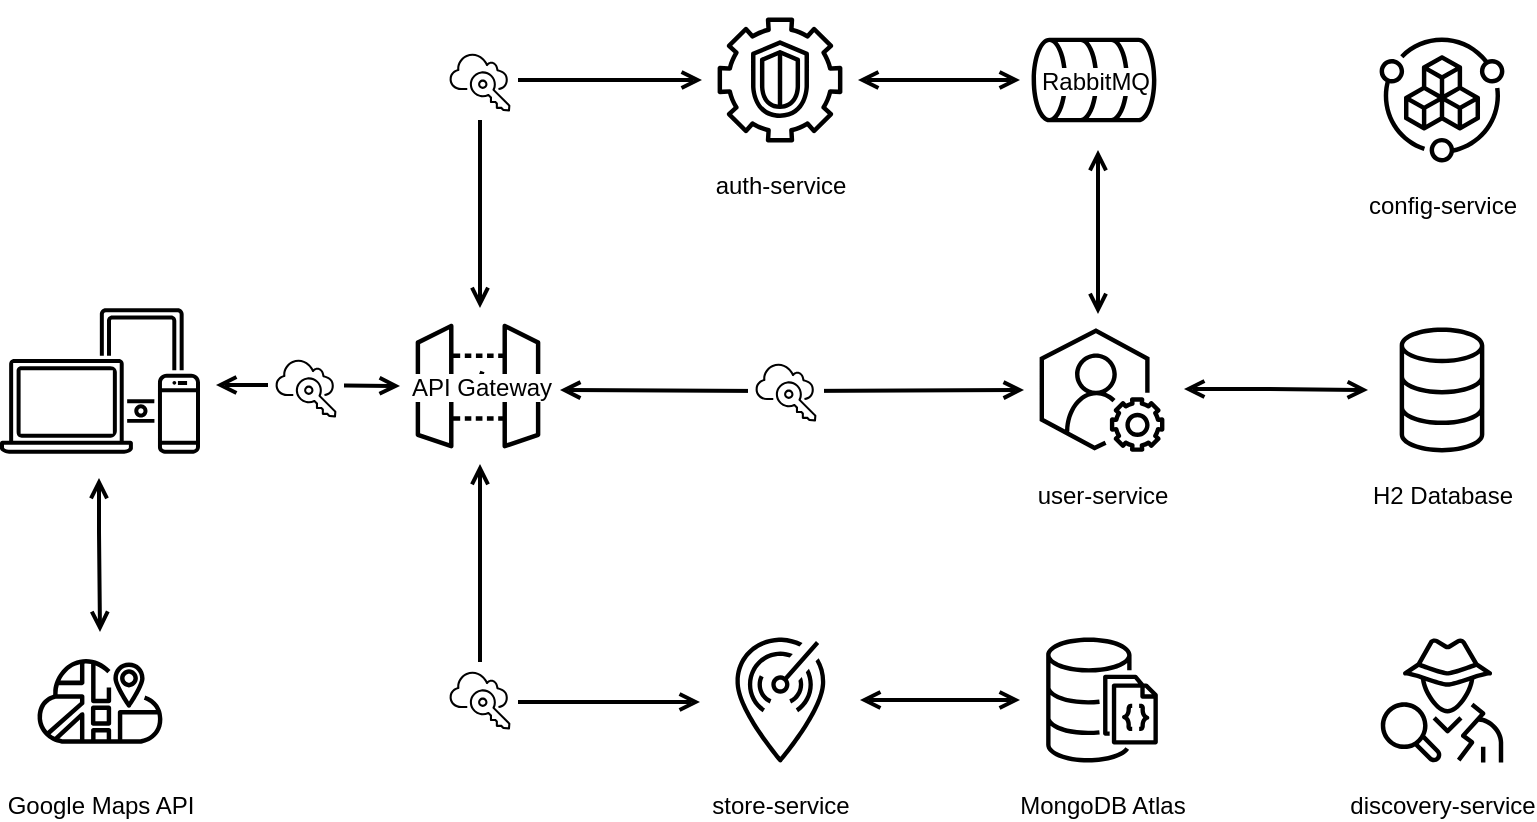 <mxfile version="13.5.8" type="device"><diagram id="Ht1M8jgEwFfnCIfOTk4-" name="Page-1"><mxGraphModel dx="2591" dy="1572" grid="1" gridSize="10" guides="1" tooltips="1" connect="1" arrows="1" fold="1" page="1" pageScale="1" pageWidth="1169" pageHeight="827" math="0" shadow="0"><root><mxCell id="0"/><mxCell id="1" parent="0"/><mxCell id="s2LbUciI-6efpUttb6Hn-77" value="" style="outlineConnect=0;gradientDirection=north;dashed=0;verticalLabelPosition=bottom;verticalAlign=top;align=center;html=1;fontSize=12;fontStyle=0;aspect=fixed;shape=mxgraph.aws4.resourceIcon;resIcon=mxgraph.aws4.database;rounded=0;sketch=0;direction=north;" vertex="1" parent="1"><mxGeometry x="388" y="-670" width="78" height="78" as="geometry"/></mxCell><mxCell id="s2LbUciI-6efpUttb6Hn-58" style="edgeStyle=orthogonalEdgeStyle;rounded=0;orthogonalLoop=1;jettySize=auto;html=1;startArrow=open;startFill=0;endArrow=open;endFill=0;strokeWidth=2;" edge="1" parent="1"><mxGeometry relative="1" as="geometry"><mxPoint x="-12" y="-478.5" as="sourcePoint"/><mxPoint x="80" y="-478" as="targetPoint"/><Array as="points"><mxPoint x="30" y="-478"/><mxPoint x="30" y="-478"/></Array></mxGeometry></mxCell><mxCell id="s2LbUciI-6efpUttb6Hn-45" style="edgeStyle=orthogonalEdgeStyle;rounded=0;orthogonalLoop=1;jettySize=auto;html=1;startArrow=open;startFill=0;endArrow=open;endFill=0;strokeWidth=2;" edge="1" parent="1" source="s2LbUciI-6efpUttb6Hn-55"><mxGeometry relative="1" as="geometry"><mxPoint x="120" y="-420" as="sourcePoint"/><mxPoint x="230" y="-320" as="targetPoint"/><Array as="points"><mxPoint x="120" y="-320"/></Array></mxGeometry></mxCell><mxCell id="s2LbUciI-6efpUttb6Hn-46" value="config-service" style="outlineConnect=0;gradientDirection=north;dashed=0;verticalLabelPosition=bottom;verticalAlign=top;align=center;html=1;fontSize=12;fontStyle=0;aspect=fixed;shape=mxgraph.aws4.resourceIcon;resIcon=mxgraph.aws4.service_catalog;" vertex="1" parent="1"><mxGeometry x="562" y="-660" width="78" height="78" as="geometry"/></mxCell><mxCell id="s2LbUciI-6efpUttb6Hn-47" value="auth-service" style="outlineConnect=0;gradientDirection=north;dashed=0;verticalLabelPosition=bottom;verticalAlign=top;align=center;html=1;fontSize=12;fontStyle=0;aspect=fixed;shape=mxgraph.aws4.resourceIcon;resIcon=mxgraph.aws4.guardduty;" vertex="1" parent="1"><mxGeometry x="231" y="-670" width="78" height="78" as="geometry"/></mxCell><mxCell id="s2LbUciI-6efpUttb6Hn-48" value="discovery-service" style="outlineConnect=0;gradientDirection=north;dashed=0;verticalLabelPosition=bottom;verticalAlign=top;align=center;html=1;fontSize=12;fontStyle=0;aspect=fixed;shape=mxgraph.aws4.resourceIcon;resIcon=mxgraph.aws4.detective;rounded=0;sketch=0;" vertex="1" parent="1"><mxGeometry x="562" y="-360" width="78" height="78" as="geometry"/></mxCell><mxCell id="s2LbUciI-6efpUttb6Hn-50" style="edgeStyle=orthogonalEdgeStyle;rounded=0;orthogonalLoop=1;jettySize=auto;html=1;startArrow=open;startFill=0;endArrow=open;endFill=0;strokeWidth=2;" edge="1" parent="1" source="s2LbUciI-6efpUttb6Hn-55" target="s2LbUciI-6efpUttb6Hn-47"><mxGeometry relative="1" as="geometry"><Array as="points"><mxPoint x="120" y="-631"/></Array><mxPoint x="50" y="-540" as="sourcePoint"/><mxPoint x="220" y="-570" as="targetPoint"/></mxGeometry></mxCell><mxCell id="s2LbUciI-6efpUttb6Hn-51" style="edgeStyle=orthogonalEdgeStyle;rounded=0;orthogonalLoop=1;jettySize=auto;html=1;startArrow=open;startFill=0;endArrow=open;endFill=0;strokeWidth=2;" edge="1" parent="1"><mxGeometry relative="1" as="geometry"><mxPoint x="309" y="-631" as="sourcePoint"/><mxPoint x="390" y="-631" as="targetPoint"/><Array as="points"/></mxGeometry></mxCell><mxCell id="s2LbUciI-6efpUttb6Hn-52" value="H2 Database" style="outlineConnect=0;gradientDirection=north;dashed=0;verticalLabelPosition=bottom;verticalAlign=top;align=center;html=1;fontSize=12;fontStyle=0;aspect=fixed;shape=mxgraph.aws4.resourceIcon;resIcon=mxgraph.aws4.database;rounded=0;sketch=0;" vertex="1" parent="1"><mxGeometry x="562" y="-515" width="78" height="78" as="geometry"/></mxCell><mxCell id="s2LbUciI-6efpUttb6Hn-53" value="MongoDB Atlas" style="outlineConnect=0;gradientDirection=north;dashed=0;verticalLabelPosition=bottom;verticalAlign=top;align=center;html=1;fontSize=12;fontStyle=0;aspect=fixed;shape=mxgraph.aws4.resourceIcon;resIcon=mxgraph.aws4.documentdb_with_mongodb_compatibility;rounded=0;sketch=0;" vertex="1" parent="1"><mxGeometry x="392" y="-360" width="78" height="78" as="geometry"/></mxCell><mxCell id="s2LbUciI-6efpUttb6Hn-55" value="" style="outlineConnect=0;gradientDirection=north;dashed=0;verticalLabelPosition=bottom;verticalAlign=top;align=center;html=1;fontSize=12;fontStyle=0;aspect=fixed;shape=mxgraph.aws4.resourceIcon;resIcon=mxgraph.aws4.api_gateway;" vertex="1" parent="1"><mxGeometry x="80" y="-517" width="78" height="78" as="geometry"/></mxCell><mxCell id="s2LbUciI-6efpUttb6Hn-56" style="edgeStyle=orthogonalEdgeStyle;rounded=0;orthogonalLoop=1;jettySize=auto;html=1;startArrow=open;startFill=0;endArrow=open;endFill=0;strokeWidth=2;" edge="1" parent="1"><mxGeometry relative="1" as="geometry"><mxPoint x="310" y="-321" as="sourcePoint"/><mxPoint x="390" y="-321" as="targetPoint"/><Array as="points"><mxPoint x="353" y="-321"/><mxPoint x="353" y="-321"/></Array></mxGeometry></mxCell><mxCell id="s2LbUciI-6efpUttb6Hn-57" value="store-service" style="outlineConnect=0;gradientDirection=north;dashed=0;verticalLabelPosition=bottom;verticalAlign=top;align=center;html=1;fontSize=12;fontStyle=0;aspect=fixed;shape=mxgraph.aws4.resourceIcon;resIcon=mxgraph.aws4.local_zones;rounded=0;sketch=0;" vertex="1" parent="1"><mxGeometry x="231" y="-360" width="78" height="78" as="geometry"/></mxCell><mxCell id="s2LbUciI-6efpUttb6Hn-61" value="Google Maps API" style="outlineConnect=0;gradientDirection=north;dashed=0;verticalLabelPosition=bottom;verticalAlign=top;align=center;html=1;fontSize=12;fontStyle=0;aspect=fixed;shape=mxgraph.aws4.resourceIcon;resIcon=mxgraph.aws4.cloud_map;rounded=0;sketch=0;" vertex="1" parent="1"><mxGeometry x="-109" y="-360" width="78" height="78" as="geometry"/></mxCell><mxCell id="s2LbUciI-6efpUttb6Hn-63" value="&lt;span style=&quot;color: rgb(0 , 0 , 0) ; font-family: &amp;#34;helvetica&amp;#34; ; font-size: 12px ; font-style: normal ; font-weight: 400 ; letter-spacing: normal ; text-align: center ; text-indent: 0px ; text-transform: none ; word-spacing: 0px ; background-color: rgb(255 , 255 , 255) ; display: inline ; float: none&quot;&gt;API Gateway&lt;/span&gt;" style="text;whiteSpace=wrap;html=1;" vertex="1" parent="1"><mxGeometry x="84" y="-491" width="80" height="30" as="geometry"/></mxCell><mxCell id="s2LbUciI-6efpUttb6Hn-68" value="" style="outlineConnect=0;gradientColor=none;strokeColor=none;dashed=0;verticalLabelPosition=bottom;verticalAlign=top;align=center;html=1;fontSize=12;fontStyle=0;aspect=fixed;shape=mxgraph.aws4.illustration_devices;pointerEvents=1;rounded=0;sketch=0;fillColor=#000000;" vertex="1" parent="1"><mxGeometry x="-120" y="-517" width="100" height="73" as="geometry"/></mxCell><mxCell id="s2LbUciI-6efpUttb6Hn-70" value="" style="outlineConnect=0;gradientDirection=north;dashed=0;verticalLabelPosition=bottom;verticalAlign=top;align=center;html=1;fontSize=12;fontStyle=0;aspect=fixed;shape=mxgraph.aws4.resourceIcon;resIcon=mxgraph.aws4.single_sign_on;rounded=0;sketch=0;" vertex="1" parent="1"><mxGeometry x="14" y="-496" width="38" height="38" as="geometry"/></mxCell><mxCell id="s2LbUciI-6efpUttb6Hn-72" value="" style="outlineConnect=0;gradientDirection=north;dashed=0;verticalLabelPosition=bottom;verticalAlign=top;align=center;html=1;fontSize=12;fontStyle=0;aspect=fixed;shape=mxgraph.aws4.resourceIcon;resIcon=mxgraph.aws4.single_sign_on;rounded=0;sketch=0;" vertex="1" parent="1"><mxGeometry x="101" y="-340" width="38" height="38" as="geometry"/></mxCell><mxCell id="s2LbUciI-6efpUttb6Hn-74" value="" style="outlineConnect=0;gradientDirection=north;dashed=0;verticalLabelPosition=bottom;verticalAlign=top;align=center;html=1;fontSize=12;fontStyle=0;aspect=fixed;shape=mxgraph.aws4.resourceIcon;resIcon=mxgraph.aws4.single_sign_on;rounded=0;sketch=0;" vertex="1" parent="1"><mxGeometry x="101" y="-649" width="38" height="38" as="geometry"/></mxCell><mxCell id="s2LbUciI-6efpUttb6Hn-75" value="user-service" style="outlineConnect=0;gradientDirection=north;dashed=0;verticalLabelPosition=bottom;verticalAlign=top;align=center;html=1;fontSize=12;fontStyle=0;aspect=fixed;shape=mxgraph.aws4.resourceIcon;resIcon=mxgraph.aws4.support;rounded=0;sketch=0;" vertex="1" parent="1"><mxGeometry x="392" y="-515" width="78" height="78" as="geometry"/></mxCell><mxCell id="s2LbUciI-6efpUttb6Hn-78" style="edgeStyle=orthogonalEdgeStyle;rounded=0;orthogonalLoop=1;jettySize=auto;html=1;startArrow=open;startFill=0;endArrow=open;endFill=0;strokeWidth=2;" edge="1" parent="1"><mxGeometry relative="1" as="geometry"><mxPoint x="429" y="-596" as="sourcePoint"/><mxPoint x="429" y="-514" as="targetPoint"/><Array as="points"/></mxGeometry></mxCell><mxCell id="s2LbUciI-6efpUttb6Hn-79" style="edgeStyle=orthogonalEdgeStyle;rounded=0;orthogonalLoop=1;jettySize=auto;html=1;startArrow=open;startFill=0;endArrow=open;endFill=0;strokeWidth=2;" edge="1" parent="1"><mxGeometry relative="1" as="geometry"><mxPoint x="472" y="-476.5" as="sourcePoint"/><mxPoint x="564" y="-476" as="targetPoint"/><Array as="points"><mxPoint x="514" y="-476"/><mxPoint x="514" y="-476"/></Array></mxGeometry></mxCell><mxCell id="s2LbUciI-6efpUttb6Hn-80" value="&lt;span style=&quot;color: rgb(0 , 0 , 0) ; font-family: &amp;#34;helvetica&amp;#34; ; font-size: 12px ; font-style: normal ; font-weight: 400 ; letter-spacing: normal ; text-align: center ; text-indent: 0px ; text-transform: none ; word-spacing: 0px ; background-color: rgb(255 , 255 , 255) ; display: inline ; float: none&quot;&gt;RabbitMQ&lt;/span&gt;" style="text;whiteSpace=wrap;html=1;" vertex="1" parent="1"><mxGeometry x="399" y="-644" width="110" height="30" as="geometry"/></mxCell><mxCell id="s2LbUciI-6efpUttb6Hn-81" style="edgeStyle=orthogonalEdgeStyle;rounded=0;orthogonalLoop=1;jettySize=auto;html=1;startArrow=open;startFill=0;endArrow=open;endFill=0;strokeWidth=2;" edge="1" parent="1" target="s2LbUciI-6efpUttb6Hn-75"><mxGeometry relative="1" as="geometry"><mxPoint x="160" y="-476" as="sourcePoint"/><mxPoint x="380" y="-476" as="targetPoint"/><Array as="points"/></mxGeometry></mxCell><mxCell id="s2LbUciI-6efpUttb6Hn-85" value="" style="outlineConnect=0;gradientDirection=north;dashed=0;verticalLabelPosition=bottom;verticalAlign=top;align=center;html=1;fontSize=12;fontStyle=0;aspect=fixed;shape=mxgraph.aws4.resourceIcon;resIcon=mxgraph.aws4.single_sign_on;rounded=0;sketch=0;" vertex="1" parent="1"><mxGeometry x="254" y="-494" width="38" height="38" as="geometry"/></mxCell><mxCell id="s2LbUciI-6efpUttb6Hn-87" style="edgeStyle=orthogonalEdgeStyle;rounded=0;orthogonalLoop=1;jettySize=auto;html=1;startArrow=open;startFill=0;endArrow=open;endFill=0;strokeWidth=2;" edge="1" parent="1"><mxGeometry relative="1" as="geometry"><mxPoint x="-70.5" y="-432" as="sourcePoint"/><mxPoint x="-70" y="-355" as="targetPoint"/><Array as="points"><mxPoint x="-70" y="-405"/><mxPoint x="-70" y="-405"/></Array></mxGeometry></mxCell></root></mxGraphModel></diagram></mxfile>